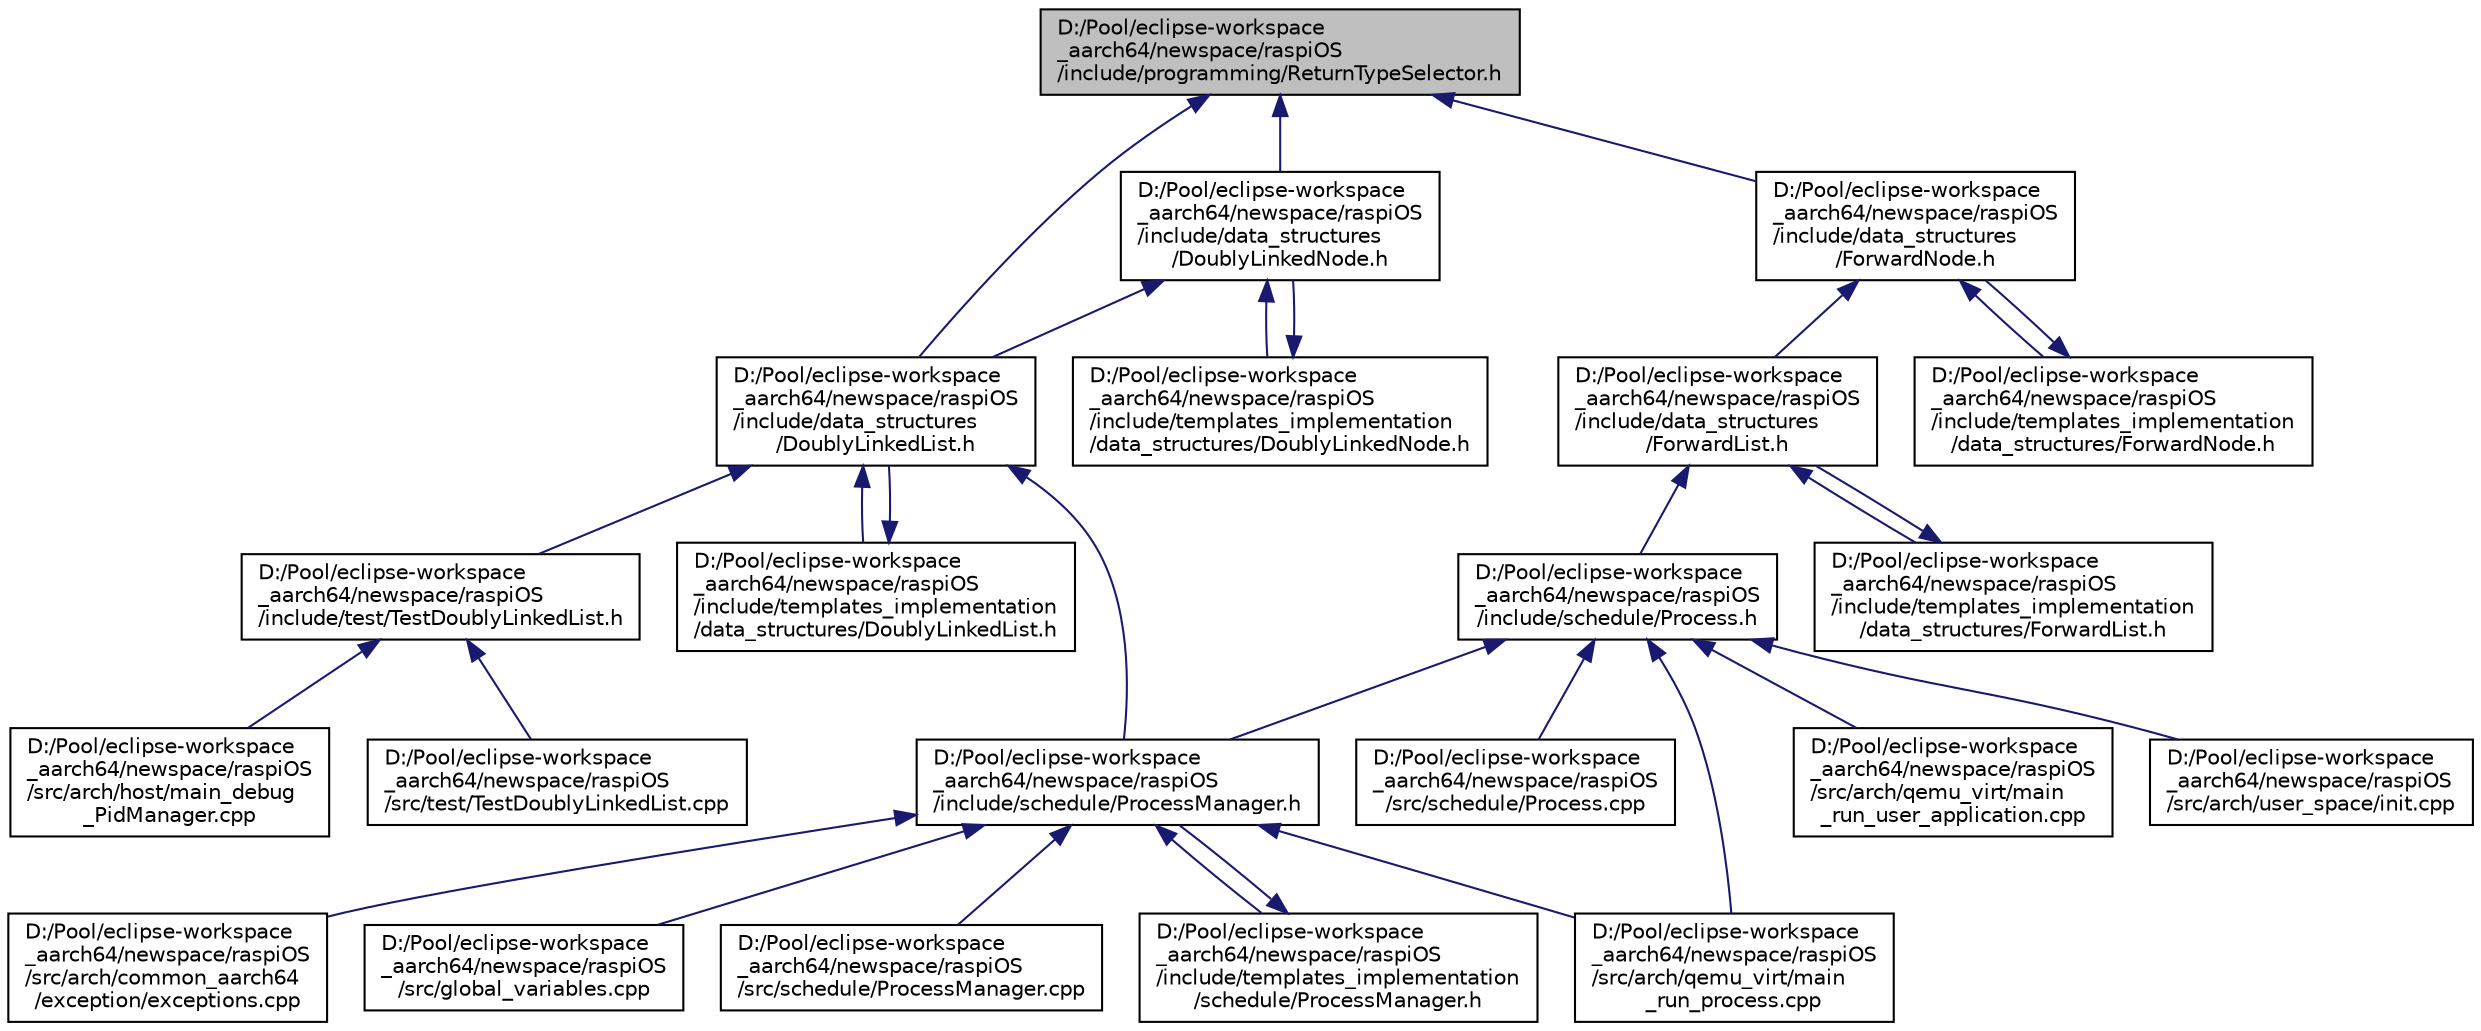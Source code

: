digraph "D:/Pool/eclipse-workspace_aarch64/newspace/raspiOS/include/programming/ReturnTypeSelector.h"
{
  edge [fontname="Helvetica",fontsize="10",labelfontname="Helvetica",labelfontsize="10"];
  node [fontname="Helvetica",fontsize="10",shape=record];
  Node2331 [label="D:/Pool/eclipse-workspace\l_aarch64/newspace/raspiOS\l/include/programming/ReturnTypeSelector.h",height=0.2,width=0.4,color="black", fillcolor="grey75", style="filled", fontcolor="black"];
  Node2331 -> Node2332 [dir="back",color="midnightblue",fontsize="10",style="solid",fontname="Helvetica"];
  Node2332 [label="D:/Pool/eclipse-workspace\l_aarch64/newspace/raspiOS\l/include/data_structures\l/DoublyLinkedNode.h",height=0.2,width=0.4,color="black", fillcolor="white", style="filled",URL="$df/da2/data__structures_2_doubly_linked_node_8h.html"];
  Node2332 -> Node2333 [dir="back",color="midnightblue",fontsize="10",style="solid",fontname="Helvetica"];
  Node2333 [label="D:/Pool/eclipse-workspace\l_aarch64/newspace/raspiOS\l/include/data_structures\l/DoublyLinkedList.h",height=0.2,width=0.4,color="black", fillcolor="white", style="filled",URL="$df/dde/data__structures_2_doubly_linked_list_8h.html"];
  Node2333 -> Node2334 [dir="back",color="midnightblue",fontsize="10",style="solid",fontname="Helvetica"];
  Node2334 [label="D:/Pool/eclipse-workspace\l_aarch64/newspace/raspiOS\l/include/templates_implementation\l/data_structures/DoublyLinkedList.h",height=0.2,width=0.4,color="black", fillcolor="white", style="filled",URL="$d1/d88/templates__implementation_2data__structures_2_doubly_linked_list_8h.html"];
  Node2334 -> Node2333 [dir="back",color="midnightblue",fontsize="10",style="solid",fontname="Helvetica"];
  Node2333 -> Node2335 [dir="back",color="midnightblue",fontsize="10",style="solid",fontname="Helvetica"];
  Node2335 [label="D:/Pool/eclipse-workspace\l_aarch64/newspace/raspiOS\l/include/schedule/ProcessManager.h",height=0.2,width=0.4,color="black", fillcolor="white", style="filled",URL="$dc/dd6/schedule_2_process_manager_8h.html"];
  Node2335 -> Node2336 [dir="back",color="midnightblue",fontsize="10",style="solid",fontname="Helvetica"];
  Node2336 [label="D:/Pool/eclipse-workspace\l_aarch64/newspace/raspiOS\l/include/templates_implementation\l/schedule/ProcessManager.h",height=0.2,width=0.4,color="black", fillcolor="white", style="filled",URL="$d7/dff/templates__implementation_2schedule_2_process_manager_8h.html"];
  Node2336 -> Node2335 [dir="back",color="midnightblue",fontsize="10",style="solid",fontname="Helvetica"];
  Node2335 -> Node2337 [dir="back",color="midnightblue",fontsize="10",style="solid",fontname="Helvetica"];
  Node2337 [label="D:/Pool/eclipse-workspace\l_aarch64/newspace/raspiOS\l/src/arch/common_aarch64\l/exception/exceptions.cpp",height=0.2,width=0.4,color="black", fillcolor="white", style="filled",URL="$dd/d12/exceptions_8cpp.html"];
  Node2335 -> Node2338 [dir="back",color="midnightblue",fontsize="10",style="solid",fontname="Helvetica"];
  Node2338 [label="D:/Pool/eclipse-workspace\l_aarch64/newspace/raspiOS\l/src/arch/qemu_virt/main\l_run_process.cpp",height=0.2,width=0.4,color="black", fillcolor="white", style="filled",URL="$d9/d35/main__run__process_8cpp.html"];
  Node2335 -> Node2339 [dir="back",color="midnightblue",fontsize="10",style="solid",fontname="Helvetica"];
  Node2339 [label="D:/Pool/eclipse-workspace\l_aarch64/newspace/raspiOS\l/src/global_variables.cpp",height=0.2,width=0.4,color="black", fillcolor="white", style="filled",URL="$d9/d90/global__variables_8cpp.html"];
  Node2335 -> Node2340 [dir="back",color="midnightblue",fontsize="10",style="solid",fontname="Helvetica"];
  Node2340 [label="D:/Pool/eclipse-workspace\l_aarch64/newspace/raspiOS\l/src/schedule/ProcessManager.cpp",height=0.2,width=0.4,color="black", fillcolor="white", style="filled",URL="$d8/d3c/_process_manager_8cpp.html"];
  Node2333 -> Node2341 [dir="back",color="midnightblue",fontsize="10",style="solid",fontname="Helvetica"];
  Node2341 [label="D:/Pool/eclipse-workspace\l_aarch64/newspace/raspiOS\l/include/test/TestDoublyLinkedList.h",height=0.2,width=0.4,color="black", fillcolor="white", style="filled",URL="$dd/dd1/_test_doubly_linked_list_8h.html"];
  Node2341 -> Node2342 [dir="back",color="midnightblue",fontsize="10",style="solid",fontname="Helvetica"];
  Node2342 [label="D:/Pool/eclipse-workspace\l_aarch64/newspace/raspiOS\l/src/arch/host/main_debug\l_PidManager.cpp",height=0.2,width=0.4,color="black", fillcolor="white", style="filled",URL="$d1/d40/main__debug___pid_manager_8cpp.html"];
  Node2341 -> Node2343 [dir="back",color="midnightblue",fontsize="10",style="solid",fontname="Helvetica"];
  Node2343 [label="D:/Pool/eclipse-workspace\l_aarch64/newspace/raspiOS\l/src/test/TestDoublyLinkedList.cpp",height=0.2,width=0.4,color="black", fillcolor="white", style="filled",URL="$d4/d96/_test_doubly_linked_list_8cpp.html"];
  Node2332 -> Node2344 [dir="back",color="midnightblue",fontsize="10",style="solid",fontname="Helvetica"];
  Node2344 [label="D:/Pool/eclipse-workspace\l_aarch64/newspace/raspiOS\l/include/templates_implementation\l/data_structures/DoublyLinkedNode.h",height=0.2,width=0.4,color="black", fillcolor="white", style="filled",URL="$d3/dc9/templates__implementation_2data__structures_2_doubly_linked_node_8h.html"];
  Node2344 -> Node2332 [dir="back",color="midnightblue",fontsize="10",style="solid",fontname="Helvetica"];
  Node2331 -> Node2333 [dir="back",color="midnightblue",fontsize="10",style="solid",fontname="Helvetica"];
  Node2331 -> Node2345 [dir="back",color="midnightblue",fontsize="10",style="solid",fontname="Helvetica"];
  Node2345 [label="D:/Pool/eclipse-workspace\l_aarch64/newspace/raspiOS\l/include/data_structures\l/ForwardNode.h",height=0.2,width=0.4,color="black", fillcolor="white", style="filled",URL="$d7/d32/data__structures_2_forward_node_8h.html"];
  Node2345 -> Node2346 [dir="back",color="midnightblue",fontsize="10",style="solid",fontname="Helvetica"];
  Node2346 [label="D:/Pool/eclipse-workspace\l_aarch64/newspace/raspiOS\l/include/data_structures\l/ForwardList.h",height=0.2,width=0.4,color="black", fillcolor="white", style="filled",URL="$d8/db0/data__structures_2_forward_list_8h.html"];
  Node2346 -> Node2347 [dir="back",color="midnightblue",fontsize="10",style="solid",fontname="Helvetica"];
  Node2347 [label="D:/Pool/eclipse-workspace\l_aarch64/newspace/raspiOS\l/include/templates_implementation\l/data_structures/ForwardList.h",height=0.2,width=0.4,color="black", fillcolor="white", style="filled",URL="$d6/d60/templates__implementation_2data__structures_2_forward_list_8h.html"];
  Node2347 -> Node2346 [dir="back",color="midnightblue",fontsize="10",style="solid",fontname="Helvetica"];
  Node2346 -> Node2348 [dir="back",color="midnightblue",fontsize="10",style="solid",fontname="Helvetica"];
  Node2348 [label="D:/Pool/eclipse-workspace\l_aarch64/newspace/raspiOS\l/include/schedule/Process.h",height=0.2,width=0.4,color="black", fillcolor="white", style="filled",URL="$dd/d77/_process_8h.html"];
  Node2348 -> Node2335 [dir="back",color="midnightblue",fontsize="10",style="solid",fontname="Helvetica"];
  Node2348 -> Node2338 [dir="back",color="midnightblue",fontsize="10",style="solid",fontname="Helvetica"];
  Node2348 -> Node2349 [dir="back",color="midnightblue",fontsize="10",style="solid",fontname="Helvetica"];
  Node2349 [label="D:/Pool/eclipse-workspace\l_aarch64/newspace/raspiOS\l/src/arch/qemu_virt/main\l_run_user_application.cpp",height=0.2,width=0.4,color="black", fillcolor="white", style="filled",URL="$d3/d50/main__run__user__application_8cpp.html"];
  Node2348 -> Node2350 [dir="back",color="midnightblue",fontsize="10",style="solid",fontname="Helvetica"];
  Node2350 [label="D:/Pool/eclipse-workspace\l_aarch64/newspace/raspiOS\l/src/arch/user_space/init.cpp",height=0.2,width=0.4,color="black", fillcolor="white", style="filled",URL="$d0/dc9/init_8cpp.html"];
  Node2348 -> Node2351 [dir="back",color="midnightblue",fontsize="10",style="solid",fontname="Helvetica"];
  Node2351 [label="D:/Pool/eclipse-workspace\l_aarch64/newspace/raspiOS\l/src/schedule/Process.cpp",height=0.2,width=0.4,color="black", fillcolor="white", style="filled",URL="$dd/d2b/_process_8cpp.html"];
  Node2345 -> Node2352 [dir="back",color="midnightblue",fontsize="10",style="solid",fontname="Helvetica"];
  Node2352 [label="D:/Pool/eclipse-workspace\l_aarch64/newspace/raspiOS\l/include/templates_implementation\l/data_structures/ForwardNode.h",height=0.2,width=0.4,color="black", fillcolor="white", style="filled",URL="$df/dbc/templates__implementation_2data__structures_2_forward_node_8h.html"];
  Node2352 -> Node2345 [dir="back",color="midnightblue",fontsize="10",style="solid",fontname="Helvetica"];
}
